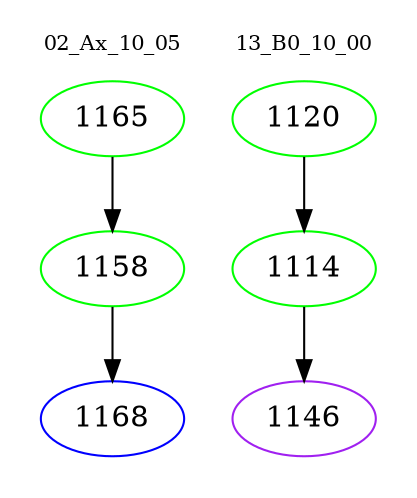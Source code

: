 digraph{
subgraph cluster_0 {
color = white
label = "02_Ax_10_05";
fontsize=10;
T0_1165 [label="1165", color="green"]
T0_1165 -> T0_1158 [color="black"]
T0_1158 [label="1158", color="green"]
T0_1158 -> T0_1168 [color="black"]
T0_1168 [label="1168", color="blue"]
}
subgraph cluster_1 {
color = white
label = "13_B0_10_00";
fontsize=10;
T1_1120 [label="1120", color="green"]
T1_1120 -> T1_1114 [color="black"]
T1_1114 [label="1114", color="green"]
T1_1114 -> T1_1146 [color="black"]
T1_1146 [label="1146", color="purple"]
}
}
